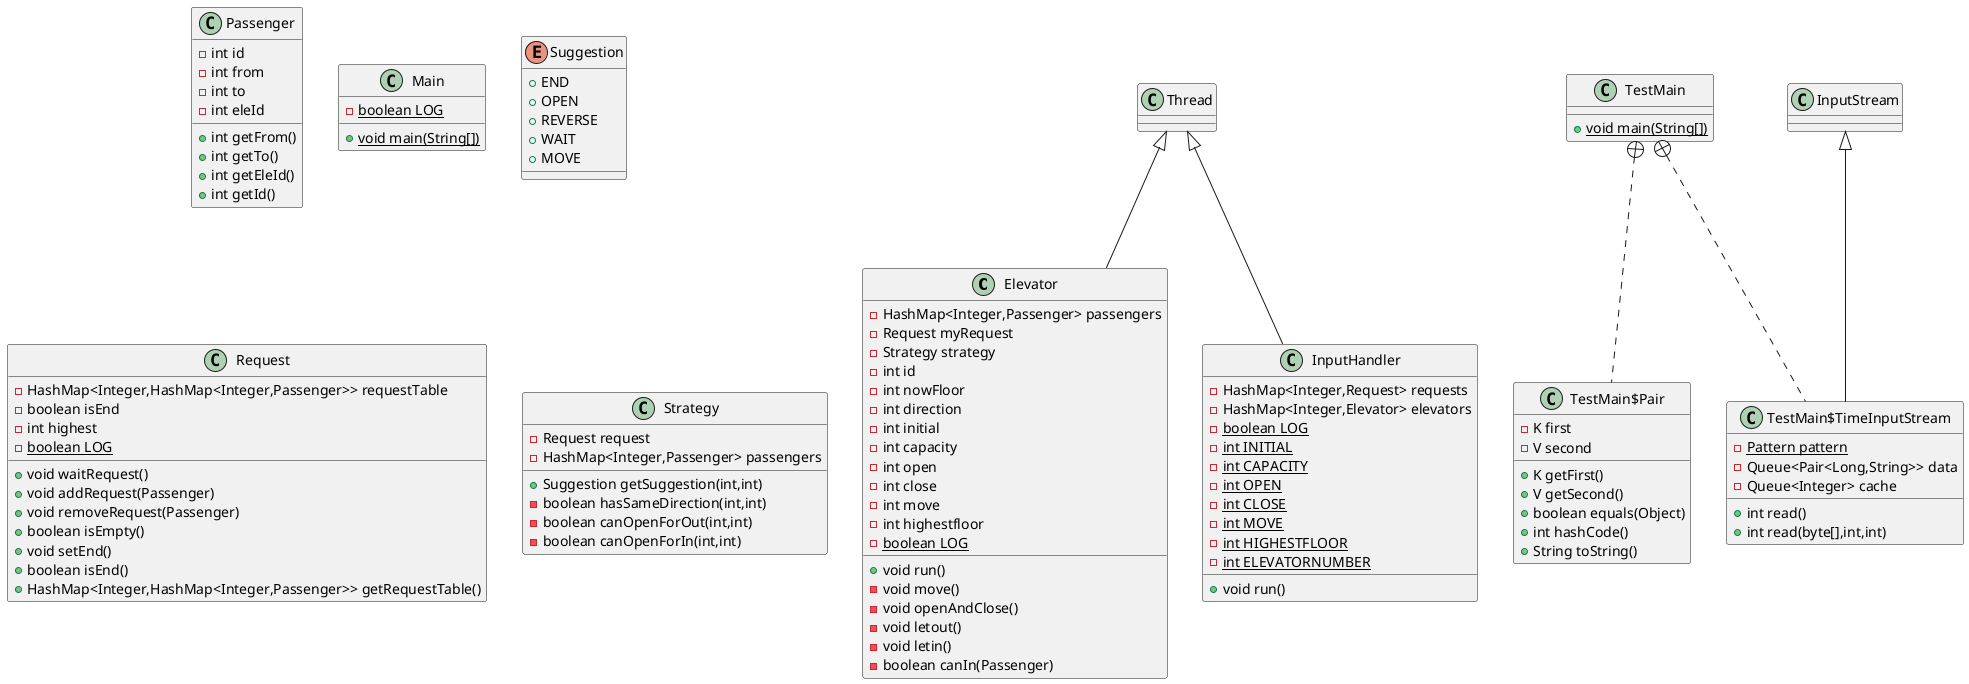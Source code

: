 @startuml
class Elevator {
- HashMap<Integer,Passenger> passengers
- Request myRequest
- Strategy strategy
- int id
- int nowFloor
- int direction
- int initial
- int capacity
- int open
- int close
- int move
- int highestfloor
- {static} boolean LOG
+ void run()
- void move()
- void openAndClose()
- void letout()
- void letin()
- boolean canIn(Passenger)
}


class Passenger {
- int id
- int from
- int to
- int eleId
+ int getFrom()
+ int getTo()
+ int getEleId()
+ int getId()
}


class Main {
- {static} boolean LOG
+ {static} void main(String[])
}


class InputHandler {
- HashMap<Integer,Request> requests
- HashMap<Integer,Elevator> elevators
- {static} boolean LOG
- {static} int INITIAL
- {static} int CAPACITY
- {static} int OPEN
- {static} int CLOSE
- {static} int MOVE
- {static} int HIGHESTFLOOR
- {static} int ELEVATORNUMBER
+ void run()
}


enum Suggestion {
+  END
+  OPEN
+  REVERSE
+  WAIT
+  MOVE
}

class TestMain {
+ {static} void main(String[])
}

class TestMain$Pair {
- K first
- V second
+ K getFirst()
+ V getSecond()
+ boolean equals(Object)
+ int hashCode()
+ String toString()
}


class TestMain$TimeInputStream {
- {static} Pattern pattern
- Queue<Pair<Long,String>> data
- Queue<Integer> cache
+ int read()
+ int read(byte[],int,int)
}


class Request {
- HashMap<Integer,HashMap<Integer,Passenger>> requestTable
- boolean isEnd
- int highest
- {static} boolean LOG
+ void waitRequest()
+ void addRequest(Passenger)
+ void removeRequest(Passenger)
+ boolean isEmpty()
+ void setEnd()
+ boolean isEnd()
+ HashMap<Integer,HashMap<Integer,Passenger>> getRequestTable()
}


class Strategy {
- Request request
- HashMap<Integer,Passenger> passengers
+ Suggestion getSuggestion(int,int)
- boolean hasSameDirection(int,int)
- boolean canOpenForOut(int,int)
- boolean canOpenForIn(int,int)
}




Thread <|-- Elevator
Thread <|-- InputHandler
TestMain +.. TestMain$Pair
TestMain +.. TestMain$TimeInputStream
InputStream <|-- TestMain$TimeInputStream
@enduml